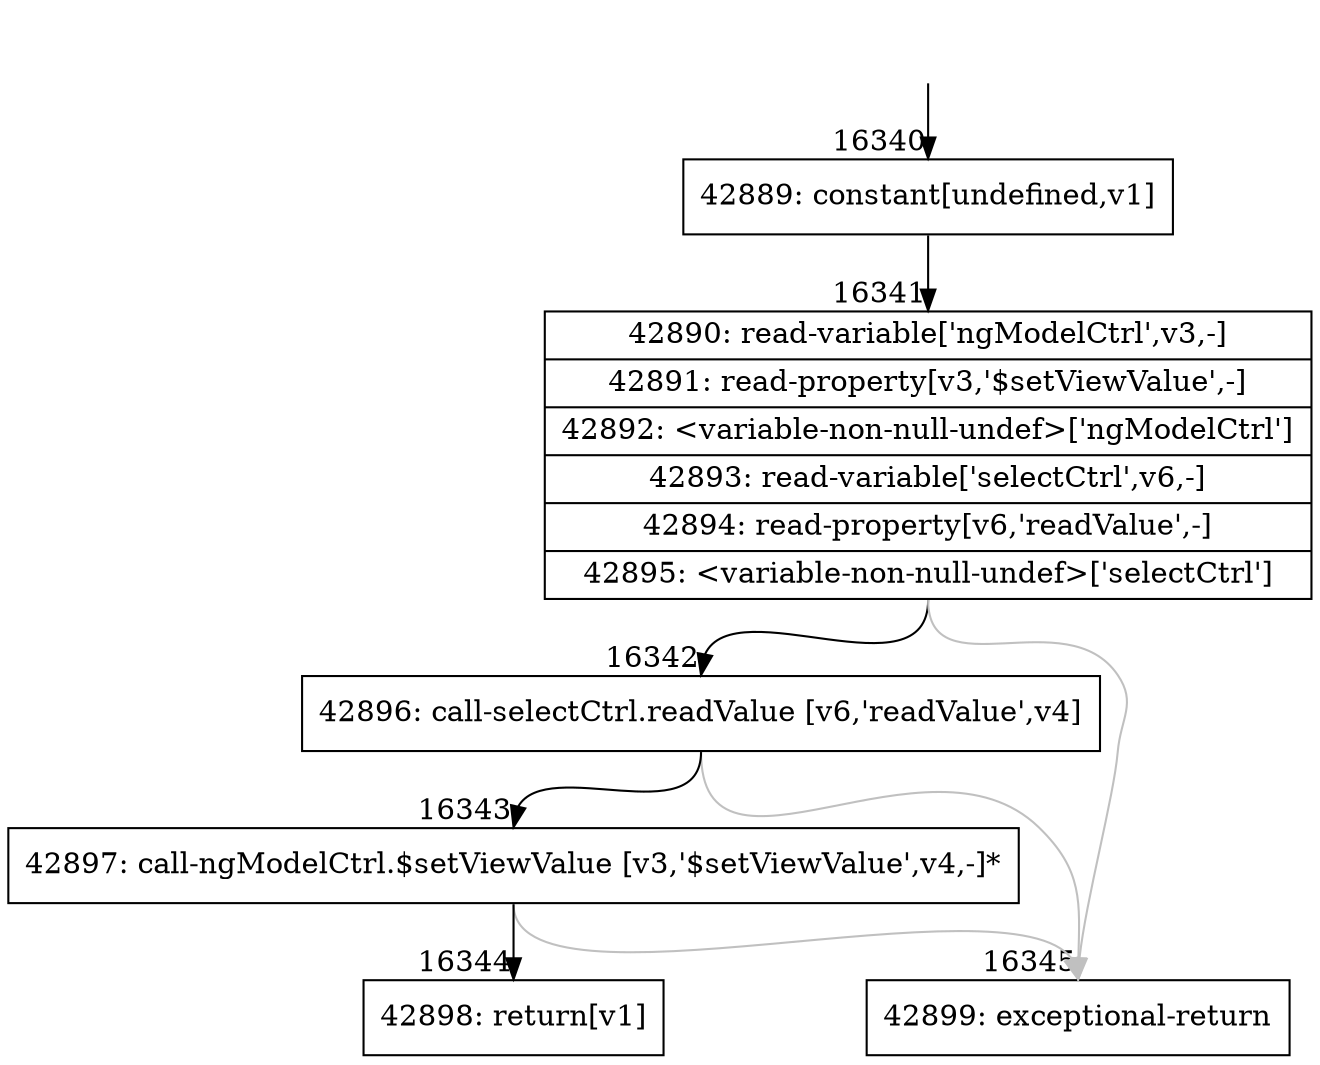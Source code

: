 digraph {
rankdir="TD"
BB_entry1320[shape=none,label=""];
BB_entry1320 -> BB16340 [tailport=s, headport=n, headlabel="    16340"]
BB16340 [shape=record label="{42889: constant[undefined,v1]}" ] 
BB16340 -> BB16341 [tailport=s, headport=n, headlabel="      16341"]
BB16341 [shape=record label="{42890: read-variable['ngModelCtrl',v3,-]|42891: read-property[v3,'$setViewValue',-]|42892: \<variable-non-null-undef\>['ngModelCtrl']|42893: read-variable['selectCtrl',v6,-]|42894: read-property[v6,'readValue',-]|42895: \<variable-non-null-undef\>['selectCtrl']}" ] 
BB16341 -> BB16342 [tailport=s, headport=n, headlabel="      16342"]
BB16341 -> BB16345 [tailport=s, headport=n, color=gray, headlabel="      16345"]
BB16342 [shape=record label="{42896: call-selectCtrl.readValue [v6,'readValue',v4]}" ] 
BB16342 -> BB16343 [tailport=s, headport=n, headlabel="      16343"]
BB16342 -> BB16345 [tailport=s, headport=n, color=gray]
BB16343 [shape=record label="{42897: call-ngModelCtrl.$setViewValue [v3,'$setViewValue',v4,-]*}" ] 
BB16343 -> BB16344 [tailport=s, headport=n, headlabel="      16344"]
BB16343 -> BB16345 [tailport=s, headport=n, color=gray]
BB16344 [shape=record label="{42898: return[v1]}" ] 
BB16345 [shape=record label="{42899: exceptional-return}" ] 
//#$~ 28134
}
